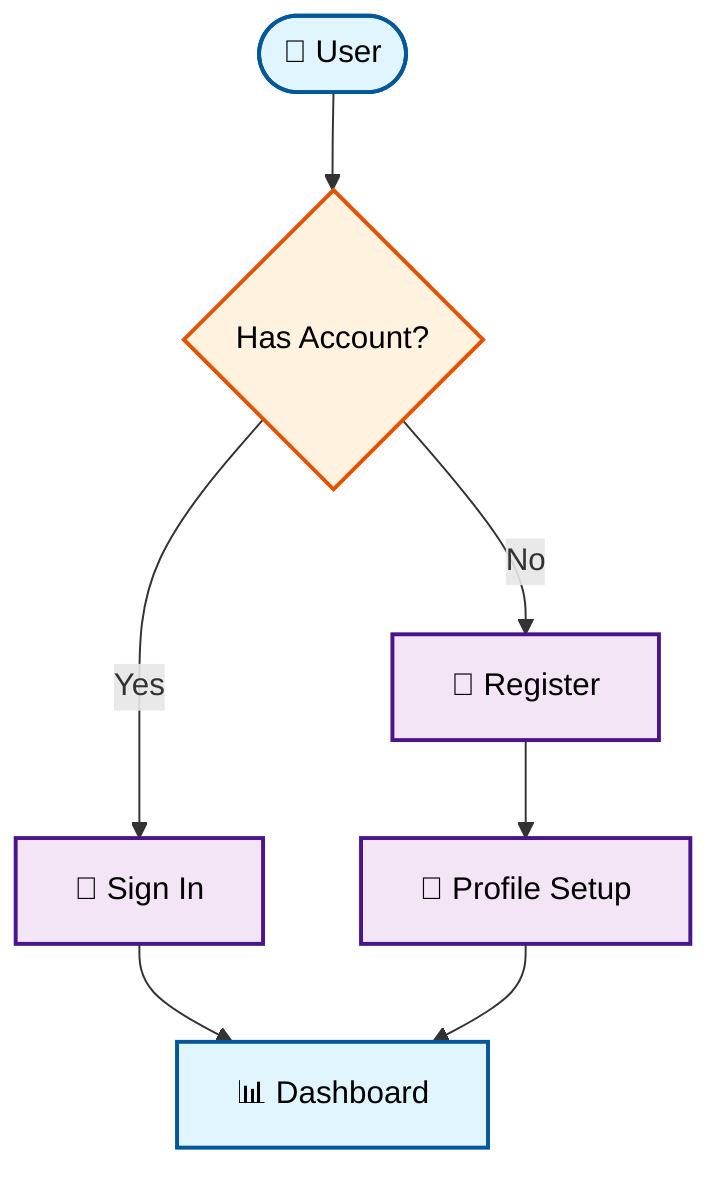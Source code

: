 flowchart TD
    %% Authentication - Simplified
    
    Start([👤 User]) --> Login{Has Account?}
    
    Login -->|No| Register[📝 Register]
    Login -->|Yes| SignIn[🔐 Sign In]
    
    Register --> Profile[👤 Profile Setup]
    SignIn --> Dashboard[📊 Dashboard]
    Profile --> Dashboard
    
    %% Styling
    classDef startEnd fill:#e1f5fe,stroke:#01579b,stroke-width:2px,color:#000
    classDef process fill:#f3e5f5,stroke:#4a148c,stroke-width:2px,color:#000
    classDef decision fill:#fff3e0,stroke:#e65100,stroke-width:2px,color:#000
    
    class Start,Dashboard startEnd
    class Register,SignIn,Profile process
    class Login decision